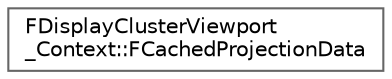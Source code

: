 digraph "Graphical Class Hierarchy"
{
 // INTERACTIVE_SVG=YES
 // LATEX_PDF_SIZE
  bgcolor="transparent";
  edge [fontname=Helvetica,fontsize=10,labelfontname=Helvetica,labelfontsize=10];
  node [fontname=Helvetica,fontsize=10,shape=box,height=0.2,width=0.4];
  rankdir="LR";
  Node0 [id="Node000000",label="FDisplayClusterViewport\l_Context::FCachedProjectionData",height=0.2,width=0.4,color="grey40", fillcolor="white", style="filled",URL="$d4/db9/structFDisplayClusterViewport__Context_1_1FCachedProjectionData.html",tooltip="Cached projection data."];
}
